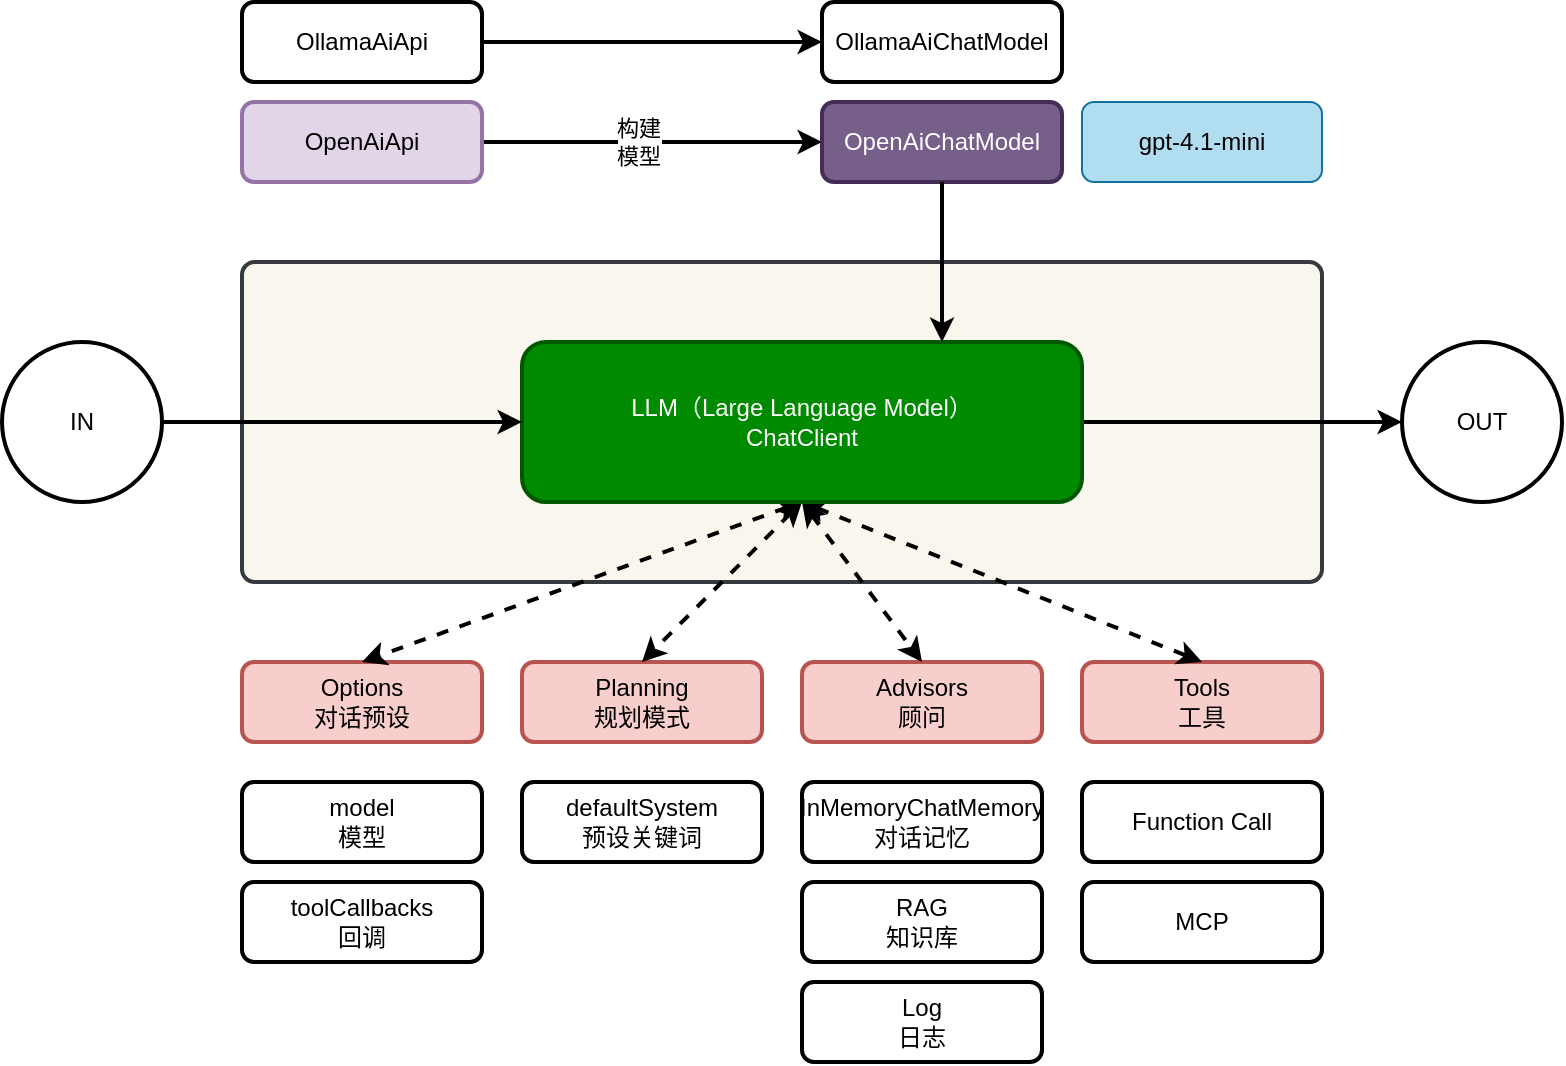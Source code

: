 <mxfile version="24.4.8" type="device" pages="2">
  <diagram name="第 1 页" id="eE8r9lKQKplfoKe3iD-J">
    <mxGraphModel dx="1242" dy="806" grid="1" gridSize="10" guides="1" tooltips="1" connect="1" arrows="1" fold="1" page="1" pageScale="1" pageWidth="900" pageHeight="1600" math="0" shadow="0">
      <root>
        <mxCell id="0" />
        <mxCell id="1" parent="0" />
        <mxCell id="G9ZiZqa1FcNqa0wknXQN-35" style="edgeStyle=orthogonalEdgeStyle;rounded=0;orthogonalLoop=1;jettySize=auto;html=1;exitX=1;exitY=0.5;exitDx=0;exitDy=0;strokeWidth=2;" edge="1" parent="1" source="G9ZiZqa1FcNqa0wknXQN-1" target="G9ZiZqa1FcNqa0wknXQN-2">
          <mxGeometry relative="1" as="geometry" />
        </mxCell>
        <mxCell id="G9ZiZqa1FcNqa0wknXQN-37" value="构建&lt;div&gt;模型&lt;/div&gt;" style="edgeLabel;html=1;align=center;verticalAlign=middle;resizable=0;points=[];" vertex="1" connectable="0" parent="G9ZiZqa1FcNqa0wknXQN-35">
          <mxGeometry x="-0.082" relative="1" as="geometry">
            <mxPoint as="offset" />
          </mxGeometry>
        </mxCell>
        <mxCell id="G9ZiZqa1FcNqa0wknXQN-1" value="OpenAiApi" style="rounded=1;whiteSpace=wrap;html=1;strokeWidth=2;fillColor=#e1d5e7;strokeColor=#9673a6;" vertex="1" parent="1">
          <mxGeometry x="180" y="160" width="120" height="40" as="geometry" />
        </mxCell>
        <mxCell id="G9ZiZqa1FcNqa0wknXQN-2" value="OpenAiChatModel" style="rounded=1;whiteSpace=wrap;html=1;strokeWidth=2;fillColor=#76608a;fontColor=#ffffff;strokeColor=#432D57;" vertex="1" parent="1">
          <mxGeometry x="470" y="160" width="120" height="40" as="geometry" />
        </mxCell>
        <mxCell id="G9ZiZqa1FcNqa0wknXQN-5" value="Advisors&lt;br&gt;&lt;div&gt;顾问&lt;/div&gt;" style="rounded=1;whiteSpace=wrap;html=1;strokeWidth=2;fillColor=#f8cecc;strokeColor=#b85450;" vertex="1" parent="1">
          <mxGeometry x="460" y="440" width="120" height="40" as="geometry" />
        </mxCell>
        <mxCell id="G9ZiZqa1FcNqa0wknXQN-6" value="&lt;div&gt;InMemoryChatMemory&lt;br&gt;&lt;/div&gt;&lt;div&gt;对话记忆&lt;/div&gt;" style="rounded=1;whiteSpace=wrap;html=1;strokeWidth=2;" vertex="1" parent="1">
          <mxGeometry x="460" y="500" width="120" height="40" as="geometry" />
        </mxCell>
        <mxCell id="G9ZiZqa1FcNqa0wknXQN-7" value="Tools&lt;div&gt;工具&lt;/div&gt;" style="rounded=1;whiteSpace=wrap;html=1;strokeWidth=2;fillColor=#f8cecc;strokeColor=#b85450;" vertex="1" parent="1">
          <mxGeometry x="600" y="440" width="120" height="40" as="geometry" />
        </mxCell>
        <mxCell id="G9ZiZqa1FcNqa0wknXQN-8" value="Function Call" style="rounded=1;whiteSpace=wrap;html=1;strokeWidth=2;" vertex="1" parent="1">
          <mxGeometry x="600" y="500" width="120" height="40" as="geometry" />
        </mxCell>
        <mxCell id="G9ZiZqa1FcNqa0wknXQN-9" value="MCP" style="rounded=1;whiteSpace=wrap;html=1;strokeWidth=2;" vertex="1" parent="1">
          <mxGeometry x="600" y="550" width="120" height="40" as="geometry" />
        </mxCell>
        <mxCell id="G9ZiZqa1FcNqa0wknXQN-12" value="" style="rounded=1;whiteSpace=wrap;html=1;arcSize=4;strokeWidth=2;fillColor=#f9f7ed;strokeColor=#36393d;" vertex="1" parent="1">
          <mxGeometry x="180" y="240" width="540" height="160" as="geometry" />
        </mxCell>
        <mxCell id="G9ZiZqa1FcNqa0wknXQN-14" value="&lt;div&gt;RAG&lt;/div&gt;&lt;div&gt;知识库&lt;/div&gt;" style="rounded=1;whiteSpace=wrap;html=1;strokeWidth=2;" vertex="1" parent="1">
          <mxGeometry x="460" y="550" width="120" height="40" as="geometry" />
        </mxCell>
        <mxCell id="G9ZiZqa1FcNqa0wknXQN-15" value="&lt;div&gt;Options&lt;/div&gt;对话预设&lt;div&gt;&lt;/div&gt;" style="rounded=1;whiteSpace=wrap;html=1;strokeWidth=2;fillColor=#f8cecc;strokeColor=#b85450;" vertex="1" parent="1">
          <mxGeometry x="180" y="440" width="120" height="40" as="geometry" />
        </mxCell>
        <mxCell id="G9ZiZqa1FcNqa0wknXQN-16" value="model&lt;div&gt;模型&lt;/div&gt;" style="rounded=1;whiteSpace=wrap;html=1;strokeWidth=2;" vertex="1" parent="1">
          <mxGeometry x="180" y="500" width="120" height="40" as="geometry" />
        </mxCell>
        <mxCell id="G9ZiZqa1FcNqa0wknXQN-17" value="&lt;div&gt;Planning&lt;br&gt;&lt;/div&gt;规划模式" style="rounded=1;whiteSpace=wrap;html=1;strokeWidth=2;fillColor=#f8cecc;strokeColor=#b85450;" vertex="1" parent="1">
          <mxGeometry x="320" y="440" width="120" height="40" as="geometry" />
        </mxCell>
        <mxCell id="G9ZiZqa1FcNqa0wknXQN-18" value="&lt;div&gt;defaultSystem&lt;/div&gt;预设关键词&lt;div&gt;&lt;/div&gt;" style="rounded=1;whiteSpace=wrap;html=1;strokeWidth=2;" vertex="1" parent="1">
          <mxGeometry x="320" y="500" width="120" height="40" as="geometry" />
        </mxCell>
        <mxCell id="G9ZiZqa1FcNqa0wknXQN-19" value="toolCallbacks&lt;div&gt;回调&lt;/div&gt;" style="rounded=1;whiteSpace=wrap;html=1;strokeWidth=2;" vertex="1" parent="1">
          <mxGeometry x="180" y="550" width="120" height="40" as="geometry" />
        </mxCell>
        <mxCell id="G9ZiZqa1FcNqa0wknXQN-24" style="edgeStyle=orthogonalEdgeStyle;rounded=0;orthogonalLoop=1;jettySize=auto;html=1;exitX=1;exitY=0.5;exitDx=0;exitDy=0;entryX=0;entryY=0.5;entryDx=0;entryDy=0;strokeWidth=2;" edge="1" parent="1" source="G9ZiZqa1FcNqa0wknXQN-20" target="G9ZiZqa1FcNqa0wknXQN-23">
          <mxGeometry relative="1" as="geometry" />
        </mxCell>
        <mxCell id="G9ZiZqa1FcNqa0wknXQN-25" style="rounded=0;orthogonalLoop=1;jettySize=auto;html=1;exitX=0.5;exitY=1;exitDx=0;exitDy=0;entryX=0.5;entryY=0;entryDx=0;entryDy=0;startArrow=classic;startFill=1;strokeWidth=2;dashed=1;" edge="1" parent="1" source="G9ZiZqa1FcNqa0wknXQN-20" target="G9ZiZqa1FcNqa0wknXQN-15">
          <mxGeometry relative="1" as="geometry" />
        </mxCell>
        <mxCell id="G9ZiZqa1FcNqa0wknXQN-26" style="rounded=0;orthogonalLoop=1;jettySize=auto;html=1;exitX=0.5;exitY=1;exitDx=0;exitDy=0;entryX=0.5;entryY=0;entryDx=0;entryDy=0;startArrow=classic;startFill=1;strokeWidth=2;dashed=1;" edge="1" parent="1" source="G9ZiZqa1FcNqa0wknXQN-20" target="G9ZiZqa1FcNqa0wknXQN-17">
          <mxGeometry relative="1" as="geometry" />
        </mxCell>
        <mxCell id="G9ZiZqa1FcNqa0wknXQN-27" style="rounded=0;orthogonalLoop=1;jettySize=auto;html=1;exitX=0.5;exitY=1;exitDx=0;exitDy=0;entryX=0.5;entryY=0;entryDx=0;entryDy=0;startArrow=classic;startFill=1;strokeWidth=2;dashed=1;" edge="1" parent="1" source="G9ZiZqa1FcNqa0wknXQN-20" target="G9ZiZqa1FcNqa0wknXQN-5">
          <mxGeometry relative="1" as="geometry" />
        </mxCell>
        <mxCell id="G9ZiZqa1FcNqa0wknXQN-28" style="rounded=0;orthogonalLoop=1;jettySize=auto;html=1;exitX=0.5;exitY=1;exitDx=0;exitDy=0;entryX=0.5;entryY=0;entryDx=0;entryDy=0;startArrow=classic;startFill=1;strokeWidth=2;dashed=1;" edge="1" parent="1" source="G9ZiZqa1FcNqa0wknXQN-20" target="G9ZiZqa1FcNqa0wknXQN-7">
          <mxGeometry relative="1" as="geometry" />
        </mxCell>
        <mxCell id="G9ZiZqa1FcNqa0wknXQN-20" value="LLM（Large Language Model）&lt;div&gt;ChatClient&lt;/div&gt;" style="rounded=1;whiteSpace=wrap;html=1;strokeWidth=2;fillColor=#008a00;strokeColor=#005700;fontColor=#ffffff;" vertex="1" parent="1">
          <mxGeometry x="320" y="280" width="280" height="80" as="geometry" />
        </mxCell>
        <mxCell id="G9ZiZqa1FcNqa0wknXQN-22" style="edgeStyle=orthogonalEdgeStyle;rounded=0;orthogonalLoop=1;jettySize=auto;html=1;exitX=1;exitY=0.5;exitDx=0;exitDy=0;entryX=0;entryY=0.5;entryDx=0;entryDy=0;strokeWidth=2;" edge="1" parent="1" source="G9ZiZqa1FcNqa0wknXQN-21" target="G9ZiZqa1FcNqa0wknXQN-20">
          <mxGeometry relative="1" as="geometry" />
        </mxCell>
        <mxCell id="G9ZiZqa1FcNqa0wknXQN-21" value="IN" style="ellipse;whiteSpace=wrap;html=1;aspect=fixed;strokeWidth=2;" vertex="1" parent="1">
          <mxGeometry x="60" y="280" width="80" height="80" as="geometry" />
        </mxCell>
        <mxCell id="G9ZiZqa1FcNqa0wknXQN-23" value="OUT" style="ellipse;whiteSpace=wrap;html=1;aspect=fixed;strokeWidth=2;" vertex="1" parent="1">
          <mxGeometry x="760" y="280" width="80" height="80" as="geometry" />
        </mxCell>
        <mxCell id="G9ZiZqa1FcNqa0wknXQN-36" style="edgeStyle=orthogonalEdgeStyle;rounded=0;orthogonalLoop=1;jettySize=auto;html=1;exitX=1;exitY=0.5;exitDx=0;exitDy=0;strokeWidth=2;" edge="1" parent="1" source="G9ZiZqa1FcNqa0wknXQN-29" target="G9ZiZqa1FcNqa0wknXQN-31">
          <mxGeometry relative="1" as="geometry" />
        </mxCell>
        <mxCell id="G9ZiZqa1FcNqa0wknXQN-29" value="OllamaAiApi" style="rounded=1;whiteSpace=wrap;html=1;strokeWidth=2;" vertex="1" parent="1">
          <mxGeometry x="180" y="110" width="120" height="40" as="geometry" />
        </mxCell>
        <mxCell id="G9ZiZqa1FcNqa0wknXQN-31" value="OllamaAiChatModel" style="rounded=1;whiteSpace=wrap;html=1;strokeWidth=2;" vertex="1" parent="1">
          <mxGeometry x="470" y="110" width="120" height="40" as="geometry" />
        </mxCell>
        <mxCell id="G9ZiZqa1FcNqa0wknXQN-34" style="edgeStyle=orthogonalEdgeStyle;rounded=0;orthogonalLoop=1;jettySize=auto;html=1;exitX=0.5;exitY=1;exitDx=0;exitDy=0;entryX=0.75;entryY=0;entryDx=0;entryDy=0;strokeWidth=2;" edge="1" parent="1" source="G9ZiZqa1FcNqa0wknXQN-2" target="G9ZiZqa1FcNqa0wknXQN-20">
          <mxGeometry relative="1" as="geometry" />
        </mxCell>
        <mxCell id="G9ZiZqa1FcNqa0wknXQN-38" value="Log&lt;div&gt;日志&lt;/div&gt;" style="rounded=1;whiteSpace=wrap;html=1;strokeWidth=2;" vertex="1" parent="1">
          <mxGeometry x="460" y="600" width="120" height="40" as="geometry" />
        </mxCell>
        <mxCell id="G9ZiZqa1FcNqa0wknXQN-39" value="gpt-4.1-mini" style="rounded=1;whiteSpace=wrap;html=1;fillColor=#b1ddf0;strokeColor=#10739e;" vertex="1" parent="1">
          <mxGeometry x="600" y="160" width="120" height="40" as="geometry" />
        </mxCell>
      </root>
    </mxGraphModel>
  </diagram>
  <diagram id="UKq3s-O1H5Xj7Jmrwmht" name="第 2 页">
    <mxGraphModel dx="1242" dy="806" grid="1" gridSize="10" guides="1" tooltips="1" connect="1" arrows="1" fold="1" page="1" pageScale="1" pageWidth="900" pageHeight="1600" math="0" shadow="0">
      <root>
        <mxCell id="0" />
        <mxCell id="1" parent="0" />
      </root>
    </mxGraphModel>
  </diagram>
</mxfile>
